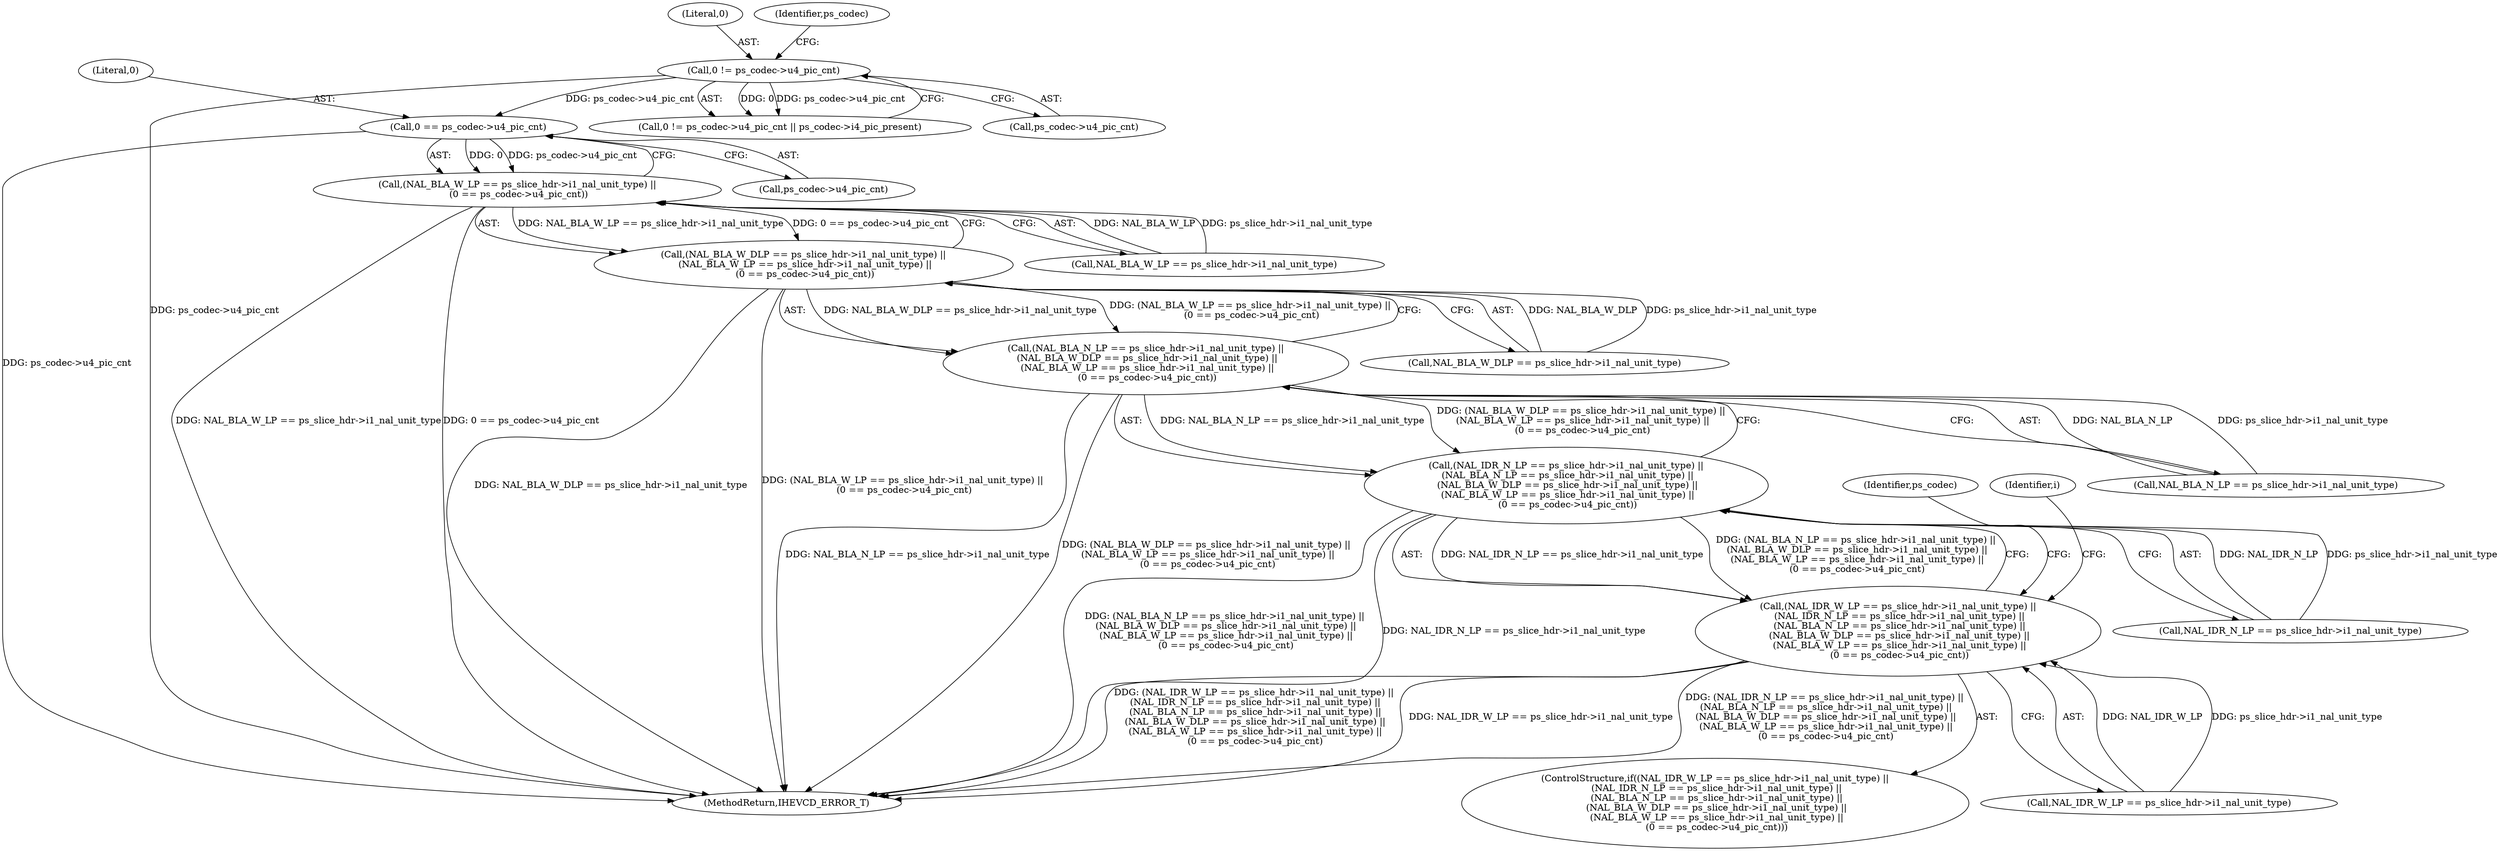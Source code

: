digraph "0_Android_a1424724a00d62ac5efa0e27953eed66850d662f@pointer" {
"1002059" [label="(Call,0 == ps_codec->u4_pic_cnt)"];
"1000286" [label="(Call,0 != ps_codec->u4_pic_cnt)"];
"1002053" [label="(Call,(NAL_BLA_W_LP == ps_slice_hdr->i1_nal_unit_type) ||\n (0 == ps_codec->u4_pic_cnt))"];
"1002047" [label="(Call,(NAL_BLA_W_DLP == ps_slice_hdr->i1_nal_unit_type) ||\n (NAL_BLA_W_LP == ps_slice_hdr->i1_nal_unit_type) ||\n (0 == ps_codec->u4_pic_cnt))"];
"1002041" [label="(Call,(NAL_BLA_N_LP == ps_slice_hdr->i1_nal_unit_type) ||\n (NAL_BLA_W_DLP == ps_slice_hdr->i1_nal_unit_type) ||\n (NAL_BLA_W_LP == ps_slice_hdr->i1_nal_unit_type) ||\n (0 == ps_codec->u4_pic_cnt))"];
"1002035" [label="(Call,(NAL_IDR_N_LP == ps_slice_hdr->i1_nal_unit_type) ||\n (NAL_BLA_N_LP == ps_slice_hdr->i1_nal_unit_type) ||\n (NAL_BLA_W_DLP == ps_slice_hdr->i1_nal_unit_type) ||\n (NAL_BLA_W_LP == ps_slice_hdr->i1_nal_unit_type) ||\n (0 == ps_codec->u4_pic_cnt))"];
"1002029" [label="(Call,(NAL_IDR_W_LP == ps_slice_hdr->i1_nal_unit_type) ||\n (NAL_IDR_N_LP == ps_slice_hdr->i1_nal_unit_type) ||\n (NAL_BLA_N_LP == ps_slice_hdr->i1_nal_unit_type) ||\n (NAL_BLA_W_DLP == ps_slice_hdr->i1_nal_unit_type) ||\n (NAL_BLA_W_LP == ps_slice_hdr->i1_nal_unit_type) ||\n (0 == ps_codec->u4_pic_cnt))"];
"1002035" [label="(Call,(NAL_IDR_N_LP == ps_slice_hdr->i1_nal_unit_type) ||\n (NAL_BLA_N_LP == ps_slice_hdr->i1_nal_unit_type) ||\n (NAL_BLA_W_DLP == ps_slice_hdr->i1_nal_unit_type) ||\n (NAL_BLA_W_LP == ps_slice_hdr->i1_nal_unit_type) ||\n (0 == ps_codec->u4_pic_cnt))"];
"1002060" [label="(Literal,0)"];
"1002606" [label="(MethodReturn,IHEVCD_ERROR_T)"];
"1002041" [label="(Call,(NAL_BLA_N_LP == ps_slice_hdr->i1_nal_unit_type) ||\n (NAL_BLA_W_DLP == ps_slice_hdr->i1_nal_unit_type) ||\n (NAL_BLA_W_LP == ps_slice_hdr->i1_nal_unit_type) ||\n (0 == ps_codec->u4_pic_cnt))"];
"1002042" [label="(Call,NAL_BLA_N_LP == ps_slice_hdr->i1_nal_unit_type)"];
"1002054" [label="(Call,NAL_BLA_W_LP == ps_slice_hdr->i1_nal_unit_type)"];
"1002197" [label="(Identifier,ps_codec)"];
"1002036" [label="(Call,NAL_IDR_N_LP == ps_slice_hdr->i1_nal_unit_type)"];
"1002048" [label="(Call,NAL_BLA_W_DLP == ps_slice_hdr->i1_nal_unit_type)"];
"1000285" [label="(Call,0 != ps_codec->u4_pic_cnt || ps_codec->i4_pic_present)"];
"1002047" [label="(Call,(NAL_BLA_W_DLP == ps_slice_hdr->i1_nal_unit_type) ||\n (NAL_BLA_W_LP == ps_slice_hdr->i1_nal_unit_type) ||\n (0 == ps_codec->u4_pic_cnt))"];
"1000286" [label="(Call,0 != ps_codec->u4_pic_cnt)"];
"1002028" [label="(ControlStructure,if((NAL_IDR_W_LP == ps_slice_hdr->i1_nal_unit_type) ||\n (NAL_IDR_N_LP == ps_slice_hdr->i1_nal_unit_type) ||\n (NAL_BLA_N_LP == ps_slice_hdr->i1_nal_unit_type) ||\n (NAL_BLA_W_DLP == ps_slice_hdr->i1_nal_unit_type) ||\n (NAL_BLA_W_LP == ps_slice_hdr->i1_nal_unit_type) ||\n (0 == ps_codec->u4_pic_cnt)))"];
"1000287" [label="(Literal,0)"];
"1002030" [label="(Call,NAL_IDR_W_LP == ps_slice_hdr->i1_nal_unit_type)"];
"1002053" [label="(Call,(NAL_BLA_W_LP == ps_slice_hdr->i1_nal_unit_type) ||\n (0 == ps_codec->u4_pic_cnt))"];
"1000288" [label="(Call,ps_codec->u4_pic_cnt)"];
"1002029" [label="(Call,(NAL_IDR_W_LP == ps_slice_hdr->i1_nal_unit_type) ||\n (NAL_IDR_N_LP == ps_slice_hdr->i1_nal_unit_type) ||\n (NAL_BLA_N_LP == ps_slice_hdr->i1_nal_unit_type) ||\n (NAL_BLA_W_DLP == ps_slice_hdr->i1_nal_unit_type) ||\n (NAL_BLA_W_LP == ps_slice_hdr->i1_nal_unit_type) ||\n (0 == ps_codec->u4_pic_cnt))"];
"1002061" [label="(Call,ps_codec->u4_pic_cnt)"];
"1002059" [label="(Call,0 == ps_codec->u4_pic_cnt)"];
"1000292" [label="(Identifier,ps_codec)"];
"1002067" [label="(Identifier,i)"];
"1002059" -> "1002053"  [label="AST: "];
"1002059" -> "1002061"  [label="CFG: "];
"1002060" -> "1002059"  [label="AST: "];
"1002061" -> "1002059"  [label="AST: "];
"1002053" -> "1002059"  [label="CFG: "];
"1002059" -> "1002606"  [label="DDG: ps_codec->u4_pic_cnt"];
"1002059" -> "1002053"  [label="DDG: 0"];
"1002059" -> "1002053"  [label="DDG: ps_codec->u4_pic_cnt"];
"1000286" -> "1002059"  [label="DDG: ps_codec->u4_pic_cnt"];
"1000286" -> "1000285"  [label="AST: "];
"1000286" -> "1000288"  [label="CFG: "];
"1000287" -> "1000286"  [label="AST: "];
"1000288" -> "1000286"  [label="AST: "];
"1000292" -> "1000286"  [label="CFG: "];
"1000285" -> "1000286"  [label="CFG: "];
"1000286" -> "1002606"  [label="DDG: ps_codec->u4_pic_cnt"];
"1000286" -> "1000285"  [label="DDG: 0"];
"1000286" -> "1000285"  [label="DDG: ps_codec->u4_pic_cnt"];
"1002053" -> "1002047"  [label="AST: "];
"1002053" -> "1002054"  [label="CFG: "];
"1002054" -> "1002053"  [label="AST: "];
"1002047" -> "1002053"  [label="CFG: "];
"1002053" -> "1002606"  [label="DDG: NAL_BLA_W_LP == ps_slice_hdr->i1_nal_unit_type"];
"1002053" -> "1002606"  [label="DDG: 0 == ps_codec->u4_pic_cnt"];
"1002053" -> "1002047"  [label="DDG: NAL_BLA_W_LP == ps_slice_hdr->i1_nal_unit_type"];
"1002053" -> "1002047"  [label="DDG: 0 == ps_codec->u4_pic_cnt"];
"1002054" -> "1002053"  [label="DDG: NAL_BLA_W_LP"];
"1002054" -> "1002053"  [label="DDG: ps_slice_hdr->i1_nal_unit_type"];
"1002047" -> "1002041"  [label="AST: "];
"1002047" -> "1002048"  [label="CFG: "];
"1002048" -> "1002047"  [label="AST: "];
"1002041" -> "1002047"  [label="CFG: "];
"1002047" -> "1002606"  [label="DDG: NAL_BLA_W_DLP == ps_slice_hdr->i1_nal_unit_type"];
"1002047" -> "1002606"  [label="DDG: (NAL_BLA_W_LP == ps_slice_hdr->i1_nal_unit_type) ||\n (0 == ps_codec->u4_pic_cnt)"];
"1002047" -> "1002041"  [label="DDG: NAL_BLA_W_DLP == ps_slice_hdr->i1_nal_unit_type"];
"1002047" -> "1002041"  [label="DDG: (NAL_BLA_W_LP == ps_slice_hdr->i1_nal_unit_type) ||\n (0 == ps_codec->u4_pic_cnt)"];
"1002048" -> "1002047"  [label="DDG: NAL_BLA_W_DLP"];
"1002048" -> "1002047"  [label="DDG: ps_slice_hdr->i1_nal_unit_type"];
"1002041" -> "1002035"  [label="AST: "];
"1002041" -> "1002042"  [label="CFG: "];
"1002042" -> "1002041"  [label="AST: "];
"1002035" -> "1002041"  [label="CFG: "];
"1002041" -> "1002606"  [label="DDG: NAL_BLA_N_LP == ps_slice_hdr->i1_nal_unit_type"];
"1002041" -> "1002606"  [label="DDG: (NAL_BLA_W_DLP == ps_slice_hdr->i1_nal_unit_type) ||\n (NAL_BLA_W_LP == ps_slice_hdr->i1_nal_unit_type) ||\n (0 == ps_codec->u4_pic_cnt)"];
"1002041" -> "1002035"  [label="DDG: NAL_BLA_N_LP == ps_slice_hdr->i1_nal_unit_type"];
"1002041" -> "1002035"  [label="DDG: (NAL_BLA_W_DLP == ps_slice_hdr->i1_nal_unit_type) ||\n (NAL_BLA_W_LP == ps_slice_hdr->i1_nal_unit_type) ||\n (0 == ps_codec->u4_pic_cnt)"];
"1002042" -> "1002041"  [label="DDG: NAL_BLA_N_LP"];
"1002042" -> "1002041"  [label="DDG: ps_slice_hdr->i1_nal_unit_type"];
"1002035" -> "1002029"  [label="AST: "];
"1002035" -> "1002036"  [label="CFG: "];
"1002036" -> "1002035"  [label="AST: "];
"1002029" -> "1002035"  [label="CFG: "];
"1002035" -> "1002606"  [label="DDG: (NAL_BLA_N_LP == ps_slice_hdr->i1_nal_unit_type) ||\n (NAL_BLA_W_DLP == ps_slice_hdr->i1_nal_unit_type) ||\n (NAL_BLA_W_LP == ps_slice_hdr->i1_nal_unit_type) ||\n (0 == ps_codec->u4_pic_cnt)"];
"1002035" -> "1002606"  [label="DDG: NAL_IDR_N_LP == ps_slice_hdr->i1_nal_unit_type"];
"1002035" -> "1002029"  [label="DDG: NAL_IDR_N_LP == ps_slice_hdr->i1_nal_unit_type"];
"1002035" -> "1002029"  [label="DDG: (NAL_BLA_N_LP == ps_slice_hdr->i1_nal_unit_type) ||\n (NAL_BLA_W_DLP == ps_slice_hdr->i1_nal_unit_type) ||\n (NAL_BLA_W_LP == ps_slice_hdr->i1_nal_unit_type) ||\n (0 == ps_codec->u4_pic_cnt)"];
"1002036" -> "1002035"  [label="DDG: NAL_IDR_N_LP"];
"1002036" -> "1002035"  [label="DDG: ps_slice_hdr->i1_nal_unit_type"];
"1002029" -> "1002028"  [label="AST: "];
"1002029" -> "1002030"  [label="CFG: "];
"1002030" -> "1002029"  [label="AST: "];
"1002067" -> "1002029"  [label="CFG: "];
"1002197" -> "1002029"  [label="CFG: "];
"1002029" -> "1002606"  [label="DDG: (NAL_IDR_W_LP == ps_slice_hdr->i1_nal_unit_type) ||\n (NAL_IDR_N_LP == ps_slice_hdr->i1_nal_unit_type) ||\n (NAL_BLA_N_LP == ps_slice_hdr->i1_nal_unit_type) ||\n (NAL_BLA_W_DLP == ps_slice_hdr->i1_nal_unit_type) ||\n (NAL_BLA_W_LP == ps_slice_hdr->i1_nal_unit_type) ||\n (0 == ps_codec->u4_pic_cnt)"];
"1002029" -> "1002606"  [label="DDG: NAL_IDR_W_LP == ps_slice_hdr->i1_nal_unit_type"];
"1002029" -> "1002606"  [label="DDG: (NAL_IDR_N_LP == ps_slice_hdr->i1_nal_unit_type) ||\n (NAL_BLA_N_LP == ps_slice_hdr->i1_nal_unit_type) ||\n (NAL_BLA_W_DLP == ps_slice_hdr->i1_nal_unit_type) ||\n (NAL_BLA_W_LP == ps_slice_hdr->i1_nal_unit_type) ||\n (0 == ps_codec->u4_pic_cnt)"];
"1002030" -> "1002029"  [label="DDG: NAL_IDR_W_LP"];
"1002030" -> "1002029"  [label="DDG: ps_slice_hdr->i1_nal_unit_type"];
}
